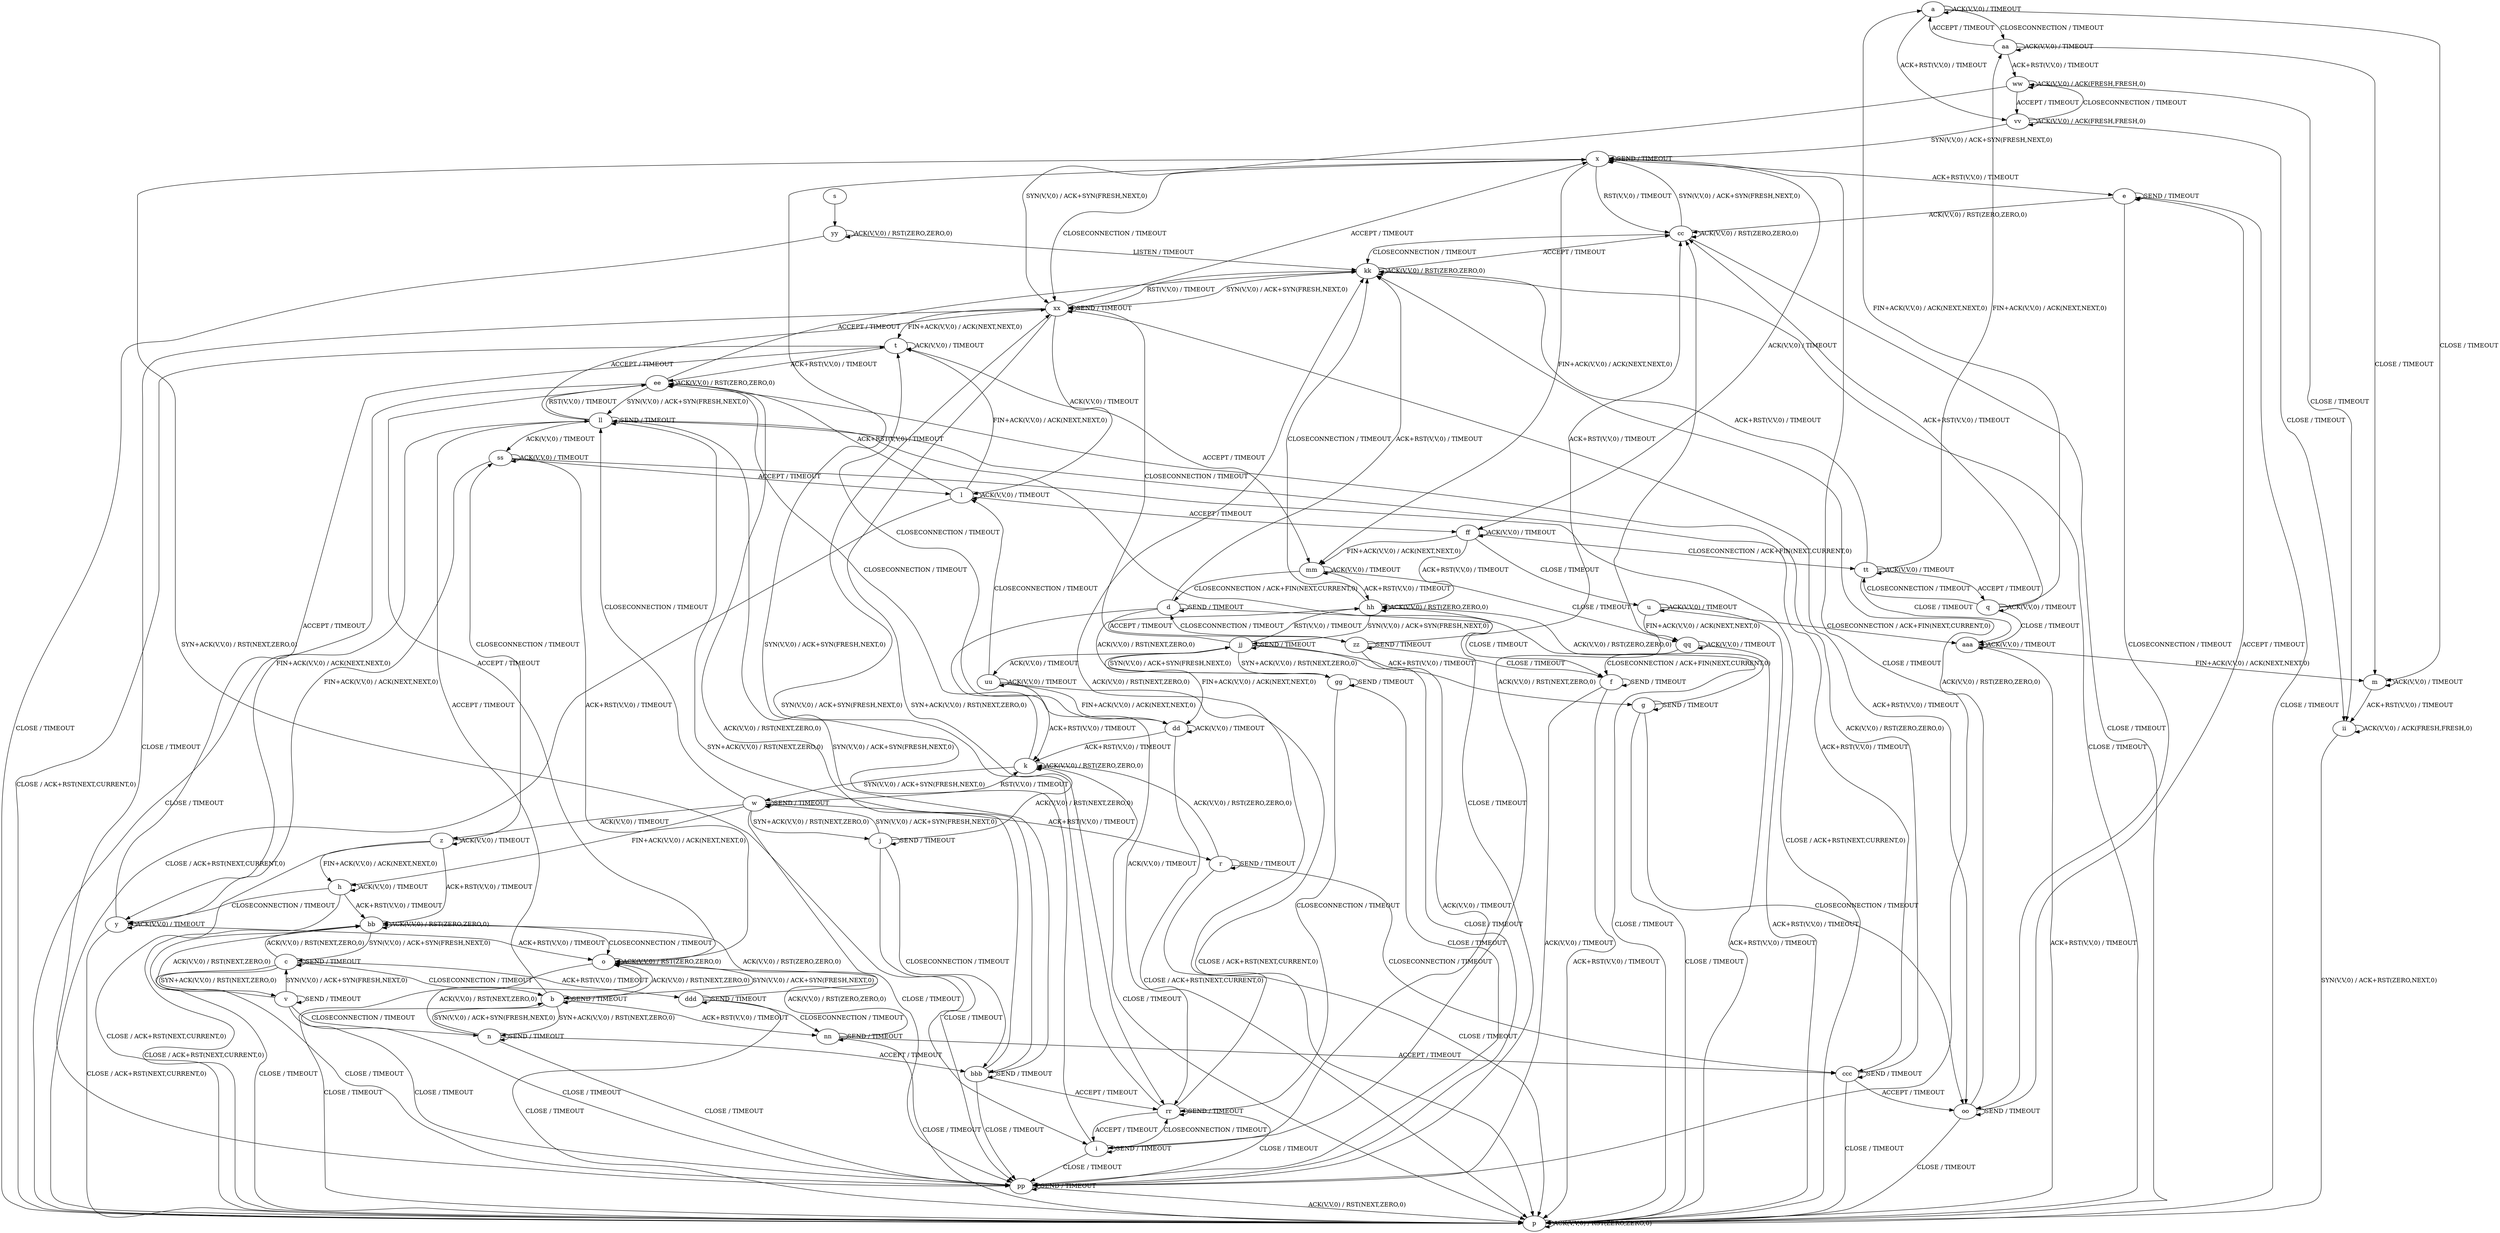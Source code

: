 digraph "" {
	graph ["Incoming time"=26046.13282775879,
		"Outgoing time"=24373.090188980103,
		Output="{'States': 56, 'Transitions': 716, 'Filename': '../results/tcp/TCP_FreeBSD_Server-TCP_FreeBSD_Server-z3-3.dot'}",
		Reference="{'States': 56, 'Transitions': 716, 'Filename': '../subjects/tcp/TCP_FreeBSD_Server.dot'}",
		Solver=z3,
		Updated="{'States': 56, 'Transitions': 716, 'Filename': '../subjects/tcp/TCP_FreeBSD_Server.dot'}",
		"f-measure"=1.0,
		precision=1.0,
		recall=1.0
	];
	a -> a [key=0,
	label="ACK(V,V,0) / TIMEOUT"];
a -> m [key=0,
label="CLOSE / TIMEOUT"];
a -> aa [key=0,
label="CLOSECONNECTION / TIMEOUT"];
a -> vv [key=0,
label="ACK+RST(V,V,0) / TIMEOUT"];
b -> b [key=0,
label="SEND / TIMEOUT"];
b -> n [key=0,
label="SYN+ACK(V,V,0) / RST(NEXT,ZERO,0)"];
b -> o [key=0,
label="ACK(V,V,0) / RST(NEXT,ZERO,0)"];
b -> ll [key=0,
label="ACCEPT / TIMEOUT"];
b -> nn [key=0,
label="ACK+RST(V,V,0) / TIMEOUT"];
b -> pp [key=0,
label="CLOSE / TIMEOUT"];
c -> b [key=0,
label="CLOSECONNECTION / TIMEOUT"];
c -> c [key=0,
label="SEND / TIMEOUT"];
c -> v [key=0,
label="SYN+ACK(V,V,0) / RST(NEXT,ZERO,0)"];
c -> bb [key=0,
label="ACK(V,V,0) / RST(NEXT,ZERO,0)"];
c -> pp [key=0,
label="CLOSE / TIMEOUT"];
c -> ddd [key=0,
label="ACK+RST(V,V,0) / TIMEOUT"];
d -> d [key=0,
label="SEND / TIMEOUT"];
d -> f [key=0,
label="CLOSE / TIMEOUT"];
d -> kk [key=0,
label="ACK+RST(V,V,0) / TIMEOUT"];
d -> rr [key=0,
label="ACK(V,V,0) / TIMEOUT"];
d -> zz [key=0,
label="ACCEPT / TIMEOUT"];
e -> e [key=0,
label="SEND / TIMEOUT"];
e -> p [key=0,
label="CLOSE / TIMEOUT"];
e -> cc [key=0,
label="ACK(V,V,0) / RST(ZERO,ZERO,0)"];
e -> oo [key=0,
label="CLOSECONNECTION / TIMEOUT"];
f -> f [key=0,
label="SEND / TIMEOUT"];
f -> p [key=0,
label="ACK+RST(V,V,0) / TIMEOUT"];
f -> pp [key=0,
label="ACK(V,V,0) / TIMEOUT"];
g -> g [key=0,
label="SEND / TIMEOUT"];
g -> p [key=0,
label="CLOSE / TIMEOUT"];
g -> hh [key=0,
label="ACK(V,V,0) / RST(ZERO,ZERO,0)"];
g -> oo [key=0,
label="CLOSECONNECTION / TIMEOUT"];
h -> h [key=0,
label="ACK(V,V,0) / TIMEOUT"];
h -> p [key=0,
label="CLOSE / ACK+RST(NEXT,CURRENT,0)"];
h -> y [key=0,
label="CLOSECONNECTION / TIMEOUT"];
h -> bb [key=0,
label="ACK+RST(V,V,0) / TIMEOUT"];
i -> i [key=0,
label="SEND / TIMEOUT"];
i -> x [key=0,
label="SYN(V,V,0) / ACK+SYN(FRESH,NEXT,0)"];
i -> cc [key=0,
label="ACK(V,V,0) / RST(NEXT,ZERO,0)"];
i -> pp [key=0,
label="CLOSE / TIMEOUT"];
i -> rr [key=0,
label="CLOSECONNECTION / TIMEOUT"];
j -> j [key=0,
label="SEND / TIMEOUT"];
j -> k [key=0,
label="ACK(V,V,0) / RST(NEXT,ZERO,0)"];
j -> w [key=0,
label="SYN(V,V,0) / ACK+SYN(FRESH,NEXT,0)"];
j -> pp [key=0,
label="CLOSE / TIMEOUT"];
j -> bbb [key=0,
label="CLOSECONNECTION / TIMEOUT"];
k -> k [key=0,
label="ACK(V,V,0) / RST(ZERO,ZERO,0)"];
k -> p [key=0,
label="CLOSE / TIMEOUT"];
k -> w [key=0,
label="SYN(V,V,0) / ACK+SYN(FRESH,NEXT,0)"];
k -> ee [key=0,
label="CLOSECONNECTION / TIMEOUT"];
l -> l [key=0,
label="ACK(V,V,0) / TIMEOUT"];
l -> p [key=0,
label="CLOSE / ACK+RST(NEXT,CURRENT,0)"];
l -> t [key=0,
label="FIN+ACK(V,V,0) / ACK(NEXT,NEXT,0)"];
l -> ee [key=0,
label="ACK+RST(V,V,0) / TIMEOUT"];
l -> ff [key=0,
label="ACCEPT / TIMEOUT"];
m -> m [key=0,
label="ACK(V,V,0) / TIMEOUT"];
m -> ii [key=0,
label="ACK+RST(V,V,0) / TIMEOUT"];
n -> b [key=0,
label="SYN(V,V,0) / ACK+SYN(FRESH,NEXT,0)"];
n -> n [key=0,
label="SEND / TIMEOUT"];
n -> o [key=0,
label="ACK(V,V,0) / RST(NEXT,ZERO,0)"];
n -> pp [key=0,
label="CLOSE / TIMEOUT"];
n -> bbb [key=0,
label="ACCEPT / TIMEOUT"];
o -> b [key=0,
label="SYN(V,V,0) / ACK+SYN(FRESH,NEXT,0)"];
o -> o [key=0,
label="ACK(V,V,0) / RST(ZERO,ZERO,0)"];
o -> p [key=0,
label="CLOSE / TIMEOUT"];
o -> ee [key=0,
label="ACCEPT / TIMEOUT"];
p -> p [key=0,
label="ACK(V,V,0) / RST(ZERO,ZERO,0)"];
q -> a [key=0,
label="FIN+ACK(V,V,0) / ACK(NEXT,NEXT,0)"];
q -> q [key=0,
label="ACK(V,V,0) / TIMEOUT"];
q -> cc [key=0,
label="ACK+RST(V,V,0) / TIMEOUT"];
q -> tt [key=0,
label="CLOSECONNECTION / TIMEOUT"];
q -> aaa [key=0,
label="CLOSE / TIMEOUT"];
r -> k [key=0,
label="ACK(V,V,0) / RST(ZERO,ZERO,0)"];
r -> p [key=0,
label="CLOSE / TIMEOUT"];
r -> r [key=0,
label="SEND / TIMEOUT"];
r -> ccc [key=0,
label="CLOSECONNECTION / TIMEOUT"];
s -> yy [key=0];
t -> p [key=0,
label="CLOSE / ACK+RST(NEXT,CURRENT,0)"];
t -> t [key=0,
label="ACK(V,V,0) / TIMEOUT"];
t -> ee [key=0,
label="ACK+RST(V,V,0) / TIMEOUT"];
t -> mm [key=0,
label="ACCEPT / TIMEOUT"];
u -> p [key=0,
label="ACK+RST(V,V,0) / TIMEOUT"];
u -> u [key=0,
label="ACK(V,V,0) / TIMEOUT"];
u -> qq [key=0,
label="FIN+ACK(V,V,0) / ACK(NEXT,NEXT,0)"];
u -> aaa [key=0,
label="CLOSECONNECTION / ACK+FIN(NEXT,CURRENT,0)"];
v -> c [key=0,
label="SYN(V,V,0) / ACK+SYN(FRESH,NEXT,0)"];
v -> n [key=0,
label="CLOSECONNECTION / TIMEOUT"];
v -> v [key=0,
label="SEND / TIMEOUT"];
v -> bb [key=0,
label="ACK(V,V,0) / RST(NEXT,ZERO,0)"];
v -> pp [key=0,
label="CLOSE / TIMEOUT"];
w -> h [key=0,
label="FIN+ACK(V,V,0) / ACK(NEXT,NEXT,0)"];
w -> j [key=0,
label="SYN+ACK(V,V,0) / RST(NEXT,ZERO,0)"];
w -> k [key=0,
label="RST(V,V,0) / TIMEOUT"];
w -> r [key=0,
label="ACK+RST(V,V,0) / TIMEOUT"];
w -> w [key=0,
label="SEND / TIMEOUT"];
w -> z [key=0,
label="ACK(V,V,0) / TIMEOUT"];
w -> ll [key=0,
label="CLOSECONNECTION / TIMEOUT"];
w -> pp [key=0,
label="CLOSE / TIMEOUT"];
x -> e [key=0,
label="ACK+RST(V,V,0) / TIMEOUT"];
x -> i [key=0,
label="SYN+ACK(V,V,0) / RST(NEXT,ZERO,0)"];
x -> x [key=0,
label="SEND / TIMEOUT"];
x -> cc [key=0,
label="RST(V,V,0) / TIMEOUT"];
x -> ff [key=0,
label="ACK(V,V,0) / TIMEOUT"];
x -> mm [key=0,
label="FIN+ACK(V,V,0) / ACK(NEXT,NEXT,0)"];
x -> pp [key=0,
label="CLOSE / TIMEOUT"];
x -> xx [key=0,
label="CLOSECONNECTION / TIMEOUT"];
y -> o [key=0,
label="ACK+RST(V,V,0) / TIMEOUT"];
y -> p [key=0,
label="CLOSE / ACK+RST(NEXT,CURRENT,0)"];
y -> t [key=0,
label="ACCEPT / TIMEOUT"];
y -> y [key=0,
label="ACK(V,V,0) / TIMEOUT"];
z -> h [key=0,
label="FIN+ACK(V,V,0) / ACK(NEXT,NEXT,0)"];
z -> p [key=0,
label="CLOSE / ACK+RST(NEXT,CURRENT,0)"];
z -> z [key=0,
label="ACK(V,V,0) / TIMEOUT"];
z -> bb [key=0,
label="ACK+RST(V,V,0) / TIMEOUT"];
z -> ss [key=0,
label="CLOSECONNECTION / TIMEOUT"];
aa -> a [key=0,
label="ACCEPT / TIMEOUT"];
aa -> m [key=0,
label="CLOSE / TIMEOUT"];
aa -> aa [key=0,
label="ACK(V,V,0) / TIMEOUT"];
aa -> ww [key=0,
label="ACK+RST(V,V,0) / TIMEOUT"];
bb -> c [key=0,
label="SYN(V,V,0) / ACK+SYN(FRESH,NEXT,0)"];
bb -> o [key=0,
label="CLOSECONNECTION / TIMEOUT"];
bb -> p [key=0,
label="CLOSE / TIMEOUT"];
bb -> bb [key=0,
label="ACK(V,V,0) / RST(ZERO,ZERO,0)"];
cc -> p [key=0,
label="CLOSE / TIMEOUT"];
cc -> x [key=0,
label="SYN(V,V,0) / ACK+SYN(FRESH,NEXT,0)"];
cc -> cc [key=0,
label="ACK(V,V,0) / RST(ZERO,ZERO,0)"];
cc -> kk [key=0,
label="CLOSECONNECTION / TIMEOUT"];
dd -> k [key=0,
label="ACK+RST(V,V,0) / TIMEOUT"];
dd -> p [key=0,
label="CLOSE / ACK+RST(NEXT,CURRENT,0)"];
dd -> t [key=0,
label="CLOSECONNECTION / TIMEOUT"];
dd -> dd [key=0,
label="ACK(V,V,0) / TIMEOUT"];
ee -> p [key=0,
label="CLOSE / TIMEOUT"];
ee -> ee [key=0,
label="ACK(V,V,0) / RST(ZERO,ZERO,0)"];
ee -> kk [key=0,
label="ACCEPT / TIMEOUT"];
ee -> ll [key=0,
label="SYN(V,V,0) / ACK+SYN(FRESH,NEXT,0)"];
ff -> u [key=0,
label="CLOSE / TIMEOUT"];
ff -> ff [key=0,
label="ACK(V,V,0) / TIMEOUT"];
ff -> hh [key=0,
label="ACK+RST(V,V,0) / TIMEOUT"];
ff -> mm [key=0,
label="FIN+ACK(V,V,0) / ACK(NEXT,NEXT,0)"];
ff -> tt [key=0,
label="CLOSECONNECTION / ACK+FIN(NEXT,CURRENT,0)"];
gg -> gg [key=0,
label="SEND / TIMEOUT"];
gg -> hh [key=0,
label="ACK(V,V,0) / RST(NEXT,ZERO,0)"];
gg -> jj [key=0,
label="SYN(V,V,0) / ACK+SYN(FRESH,NEXT,0)"];
gg -> pp [key=0,
label="CLOSE / TIMEOUT"];
gg -> rr [key=0,
label="CLOSECONNECTION / TIMEOUT"];
hh -> p [key=0,
label="CLOSE / TIMEOUT"];
hh -> hh [key=0,
label="ACK(V,V,0) / RST(ZERO,ZERO,0)"];
hh -> jj [key=0,
label="SYN(V,V,0) / ACK+SYN(FRESH,NEXT,0)"];
hh -> kk [key=0,
label="CLOSECONNECTION / TIMEOUT"];
ii -> p [key=0,
label="SYN(V,V,0) / ACK+RST(ZERO,NEXT,0)"];
ii -> ii [key=0,
label="ACK(V,V,0) / ACK(FRESH,FRESH,0)"];
jj -> g [key=0,
label="ACK+RST(V,V,0) / TIMEOUT"];
jj -> dd [key=0,
label="FIN+ACK(V,V,0) / ACK(NEXT,NEXT,0)"];
jj -> gg [key=0,
label="SYN+ACK(V,V,0) / RST(NEXT,ZERO,0)"];
jj -> hh [key=0,
label="RST(V,V,0) / TIMEOUT"];
jj -> jj [key=0,
label="SEND / TIMEOUT"];
jj -> pp [key=0,
label="CLOSE / TIMEOUT"];
jj -> uu [key=0,
label="ACK(V,V,0) / TIMEOUT"];
jj -> xx [key=0,
label="CLOSECONNECTION / TIMEOUT"];
kk -> p [key=0,
label="CLOSE / TIMEOUT"];
kk -> cc [key=0,
label="ACCEPT / TIMEOUT"];
kk -> kk [key=0,
label="ACK(V,V,0) / RST(ZERO,ZERO,0)"];
kk -> xx [key=0,
label="SYN(V,V,0) / ACK+SYN(FRESH,NEXT,0)"];
ll -> y [key=0,
label="FIN+ACK(V,V,0) / ACK(NEXT,NEXT,0)"];
ll -> ee [key=0,
label="RST(V,V,0) / TIMEOUT"];
ll -> ll [key=0,
label="SEND / TIMEOUT"];
ll -> pp [key=0,
label="CLOSE / TIMEOUT"];
ll -> ss [key=0,
label="ACK(V,V,0) / TIMEOUT"];
ll -> xx [key=0,
label="ACCEPT / TIMEOUT"];
ll -> bbb [key=0,
label="SYN+ACK(V,V,0) / RST(NEXT,ZERO,0)"];
ll -> ccc [key=0,
label="ACK+RST(V,V,0) / TIMEOUT"];
mm -> d [key=0,
label="CLOSECONNECTION / ACK+FIN(NEXT,CURRENT,0)"];
mm -> hh [key=0,
label="ACK+RST(V,V,0) / TIMEOUT"];
mm -> mm [key=0,
label="ACK(V,V,0) / TIMEOUT"];
mm -> qq [key=0,
label="CLOSE / TIMEOUT"];
nn -> o [key=0,
label="ACK(V,V,0) / RST(ZERO,ZERO,0)"];
nn -> p [key=0,
label="CLOSE / TIMEOUT"];
nn -> nn [key=0,
label="SEND / TIMEOUT"];
nn -> ccc [key=0,
label="ACCEPT / TIMEOUT"];
oo -> e [key=0,
label="ACCEPT / TIMEOUT"];
oo -> p [key=0,
label="CLOSE / TIMEOUT"];
oo -> kk [key=0,
label="ACK(V,V,0) / RST(ZERO,ZERO,0)"];
oo -> oo [key=0,
label="SEND / TIMEOUT"];
pp -> p [key=0,
label="ACK(V,V,0) / RST(NEXT,ZERO,0)"];
pp -> pp [key=0,
label="SEND / TIMEOUT"];
qq -> f [key=0,
label="CLOSECONNECTION / ACK+FIN(NEXT,CURRENT,0)"];
qq -> p [key=0,
label="ACK+RST(V,V,0) / TIMEOUT"];
qq -> qq [key=0,
label="ACK(V,V,0) / TIMEOUT"];
rr -> i [key=0,
label="ACCEPT / TIMEOUT"];
rr -> kk [key=0,
label="ACK(V,V,0) / RST(NEXT,ZERO,0)"];
rr -> pp [key=0,
label="CLOSE / TIMEOUT"];
rr -> rr [key=0,
label="SEND / TIMEOUT"];
rr -> xx [key=0,
label="SYN(V,V,0) / ACK+SYN(FRESH,NEXT,0)"];
ss -> l [key=0,
label="ACCEPT / TIMEOUT"];
ss -> o [key=0,
label="ACK+RST(V,V,0) / TIMEOUT"];
ss -> p [key=0,
label="CLOSE / ACK+RST(NEXT,CURRENT,0)"];
ss -> y [key=0,
label="FIN+ACK(V,V,0) / ACK(NEXT,NEXT,0)"];
ss -> ss [key=0,
label="ACK(V,V,0) / TIMEOUT"];
tt -> q [key=0,
label="ACCEPT / TIMEOUT"];
tt -> aa [key=0,
label="FIN+ACK(V,V,0) / ACK(NEXT,NEXT,0)"];
tt -> kk [key=0,
label="ACK+RST(V,V,0) / TIMEOUT"];
tt -> tt [key=0,
label="ACK(V,V,0) / TIMEOUT"];
tt -> aaa [key=0,
label="CLOSE / TIMEOUT"];
uu -> k [key=0,
label="ACK+RST(V,V,0) / TIMEOUT"];
uu -> l [key=0,
label="CLOSECONNECTION / TIMEOUT"];
uu -> p [key=0,
label="CLOSE / ACK+RST(NEXT,CURRENT,0)"];
uu -> dd [key=0,
label="FIN+ACK(V,V,0) / ACK(NEXT,NEXT,0)"];
uu -> uu [key=0,
label="ACK(V,V,0) / TIMEOUT"];
vv -> x [key=0,
label="SYN(V,V,0) / ACK+SYN(FRESH,NEXT,0)"];
vv -> ii [key=0,
label="CLOSE / TIMEOUT"];
vv -> vv [key=0,
label="ACK(V,V,0) / ACK(FRESH,FRESH,0)"];
vv -> ww [key=0,
label="CLOSECONNECTION / TIMEOUT"];
ww -> ii [key=0,
label="CLOSE / TIMEOUT"];
ww -> vv [key=0,
label="ACCEPT / TIMEOUT"];
ww -> ww [key=0,
label="ACK(V,V,0) / ACK(FRESH,FRESH,0)"];
ww -> xx [key=0,
label="SYN(V,V,0) / ACK+SYN(FRESH,NEXT,0)"];
xx -> l [key=0,
label="ACK(V,V,0) / TIMEOUT"];
xx -> t [key=0,
label="FIN+ACK(V,V,0) / ACK(NEXT,NEXT,0)"];
xx -> x [key=0,
label="ACCEPT / TIMEOUT"];
xx -> kk [key=0,
label="RST(V,V,0) / TIMEOUT"];
xx -> oo [key=0,
label="ACK+RST(V,V,0) / TIMEOUT"];
xx -> pp [key=0,
label="CLOSE / TIMEOUT"];
xx -> rr [key=0,
label="SYN+ACK(V,V,0) / RST(NEXT,ZERO,0)"];
xx -> xx [key=0,
label="SEND / TIMEOUT"];
yy -> p [key=0,
label="CLOSE / TIMEOUT"];
yy -> kk [key=0,
label="LISTEN / TIMEOUT"];
yy -> yy [key=0,
label="ACK(V,V,0) / RST(ZERO,ZERO,0)"];
zz -> d [key=0,
label="CLOSECONNECTION / TIMEOUT"];
zz -> f [key=0,
label="CLOSE / TIMEOUT"];
zz -> i [key=0,
label="ACK(V,V,0) / TIMEOUT"];
zz -> cc [key=0,
label="ACK+RST(V,V,0) / TIMEOUT"];
zz -> zz [key=0,
label="SEND / TIMEOUT"];
aaa -> m [key=0,
label="FIN+ACK(V,V,0) / ACK(NEXT,NEXT,0)"];
aaa -> p [key=0,
label="ACK+RST(V,V,0) / TIMEOUT"];
aaa -> aaa [key=0,
label="ACK(V,V,0) / TIMEOUT"];
bbb -> ee [key=0,
label="ACK(V,V,0) / RST(NEXT,ZERO,0)"];
bbb -> ll [key=0,
label="SYN(V,V,0) / ACK+SYN(FRESH,NEXT,0)"];
bbb -> pp [key=0,
label="CLOSE / TIMEOUT"];
bbb -> rr [key=0,
label="ACCEPT / TIMEOUT"];
bbb -> bbb [key=0,
label="SEND / TIMEOUT"];
ccc -> p [key=0,
label="CLOSE / TIMEOUT"];
ccc -> ee [key=0,
label="ACK(V,V,0) / RST(ZERO,ZERO,0)"];
ccc -> oo [key=0,
label="ACCEPT / TIMEOUT"];
ccc -> ccc [key=0,
label="SEND / TIMEOUT"];
ddd -> p [key=0,
label="CLOSE / TIMEOUT"];
ddd -> bb [key=0,
label="ACK(V,V,0) / RST(ZERO,ZERO,0)"];
ddd -> nn [key=0,
label="CLOSECONNECTION / TIMEOUT"];
ddd -> ddd [key=0,
label="SEND / TIMEOUT"];
}
